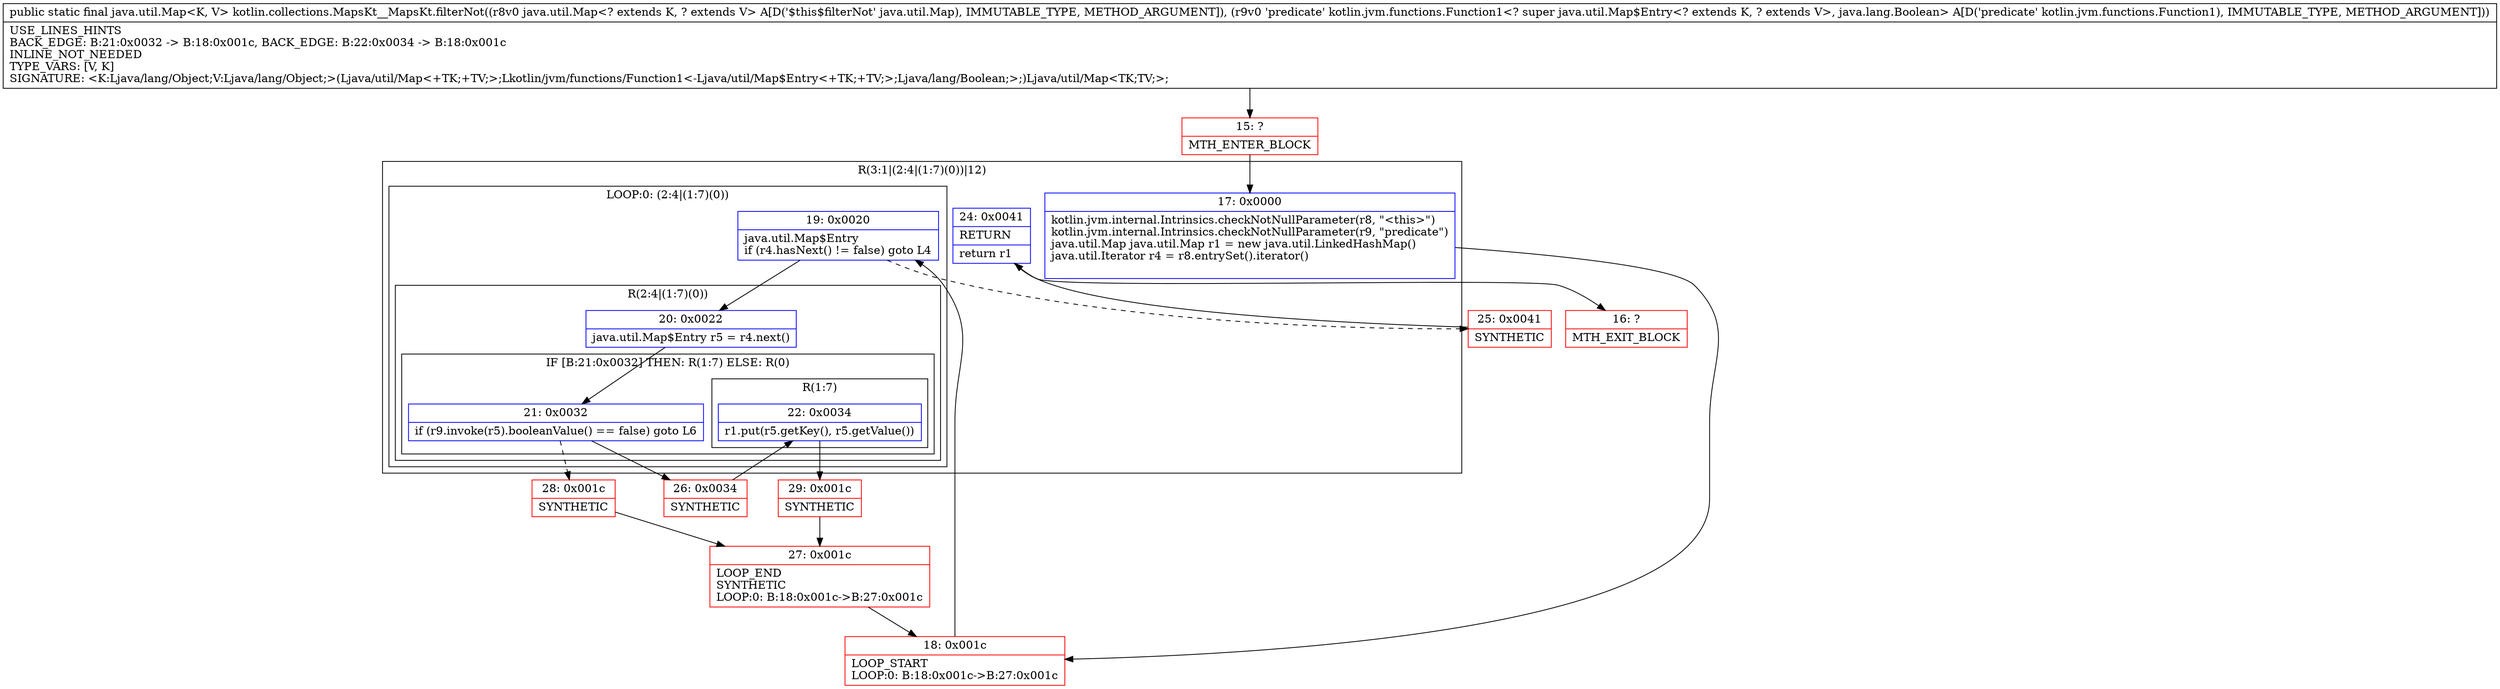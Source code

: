 digraph "CFG forkotlin.collections.MapsKt__MapsKt.filterNot(Ljava\/util\/Map;Lkotlin\/jvm\/functions\/Function1;)Ljava\/util\/Map;" {
subgraph cluster_Region_2009821187 {
label = "R(3:1|(2:4|(1:7)(0))|12)";
node [shape=record,color=blue];
Node_17 [shape=record,label="{17\:\ 0x0000|kotlin.jvm.internal.Intrinsics.checkNotNullParameter(r8, \"\<this\>\")\lkotlin.jvm.internal.Intrinsics.checkNotNullParameter(r9, \"predicate\")\ljava.util.Map java.util.Map r1 = new java.util.LinkedHashMap()\ljava.util.Iterator r4 = r8.entrySet().iterator()\l\l}"];
subgraph cluster_LoopRegion_2016400855 {
label = "LOOP:0: (2:4|(1:7)(0))";
node [shape=record,color=blue];
Node_19 [shape=record,label="{19\:\ 0x0020|java.util.Map$Entry \lif (r4.hasNext() != false) goto L4\l}"];
subgraph cluster_Region_2061589399 {
label = "R(2:4|(1:7)(0))";
node [shape=record,color=blue];
Node_20 [shape=record,label="{20\:\ 0x0022|java.util.Map$Entry r5 = r4.next()\l}"];
subgraph cluster_IfRegion_310878589 {
label = "IF [B:21:0x0032] THEN: R(1:7) ELSE: R(0)";
node [shape=record,color=blue];
Node_21 [shape=record,label="{21\:\ 0x0032|if (r9.invoke(r5).booleanValue() == false) goto L6\l}"];
subgraph cluster_Region_1045392133 {
label = "R(1:7)";
node [shape=record,color=blue];
Node_22 [shape=record,label="{22\:\ 0x0034|r1.put(r5.getKey(), r5.getValue())\l}"];
}
subgraph cluster_Region_2119833104 {
label = "R(0)";
node [shape=record,color=blue];
}
}
}
}
Node_24 [shape=record,label="{24\:\ 0x0041|RETURN\l|return r1\l}"];
}
Node_15 [shape=record,color=red,label="{15\:\ ?|MTH_ENTER_BLOCK\l}"];
Node_18 [shape=record,color=red,label="{18\:\ 0x001c|LOOP_START\lLOOP:0: B:18:0x001c\-\>B:27:0x001c\l}"];
Node_26 [shape=record,color=red,label="{26\:\ 0x0034|SYNTHETIC\l}"];
Node_29 [shape=record,color=red,label="{29\:\ 0x001c|SYNTHETIC\l}"];
Node_27 [shape=record,color=red,label="{27\:\ 0x001c|LOOP_END\lSYNTHETIC\lLOOP:0: B:18:0x001c\-\>B:27:0x001c\l}"];
Node_28 [shape=record,color=red,label="{28\:\ 0x001c|SYNTHETIC\l}"];
Node_25 [shape=record,color=red,label="{25\:\ 0x0041|SYNTHETIC\l}"];
Node_16 [shape=record,color=red,label="{16\:\ ?|MTH_EXIT_BLOCK\l}"];
MethodNode[shape=record,label="{public static final java.util.Map\<K, V\> kotlin.collections.MapsKt__MapsKt.filterNot((r8v0 java.util.Map\<? extends K, ? extends V\> A[D('$this$filterNot' java.util.Map), IMMUTABLE_TYPE, METHOD_ARGUMENT]), (r9v0 'predicate' kotlin.jvm.functions.Function1\<? super java.util.Map$Entry\<? extends K, ? extends V\>, java.lang.Boolean\> A[D('predicate' kotlin.jvm.functions.Function1), IMMUTABLE_TYPE, METHOD_ARGUMENT]))  | USE_LINES_HINTS\lBACK_EDGE: B:21:0x0032 \-\> B:18:0x001c, BACK_EDGE: B:22:0x0034 \-\> B:18:0x001c\lINLINE_NOT_NEEDED\lTYPE_VARS: [V, K]\lSIGNATURE: \<K:Ljava\/lang\/Object;V:Ljava\/lang\/Object;\>(Ljava\/util\/Map\<+TK;+TV;\>;Lkotlin\/jvm\/functions\/Function1\<\-Ljava\/util\/Map$Entry\<+TK;+TV;\>;Ljava\/lang\/Boolean;\>;)Ljava\/util\/Map\<TK;TV;\>;\l}"];
MethodNode -> Node_15;Node_17 -> Node_18;
Node_19 -> Node_20;
Node_19 -> Node_25[style=dashed];
Node_20 -> Node_21;
Node_21 -> Node_26;
Node_21 -> Node_28[style=dashed];
Node_22 -> Node_29;
Node_24 -> Node_16;
Node_15 -> Node_17;
Node_18 -> Node_19;
Node_26 -> Node_22;
Node_29 -> Node_27;
Node_27 -> Node_18;
Node_28 -> Node_27;
Node_25 -> Node_24;
}

